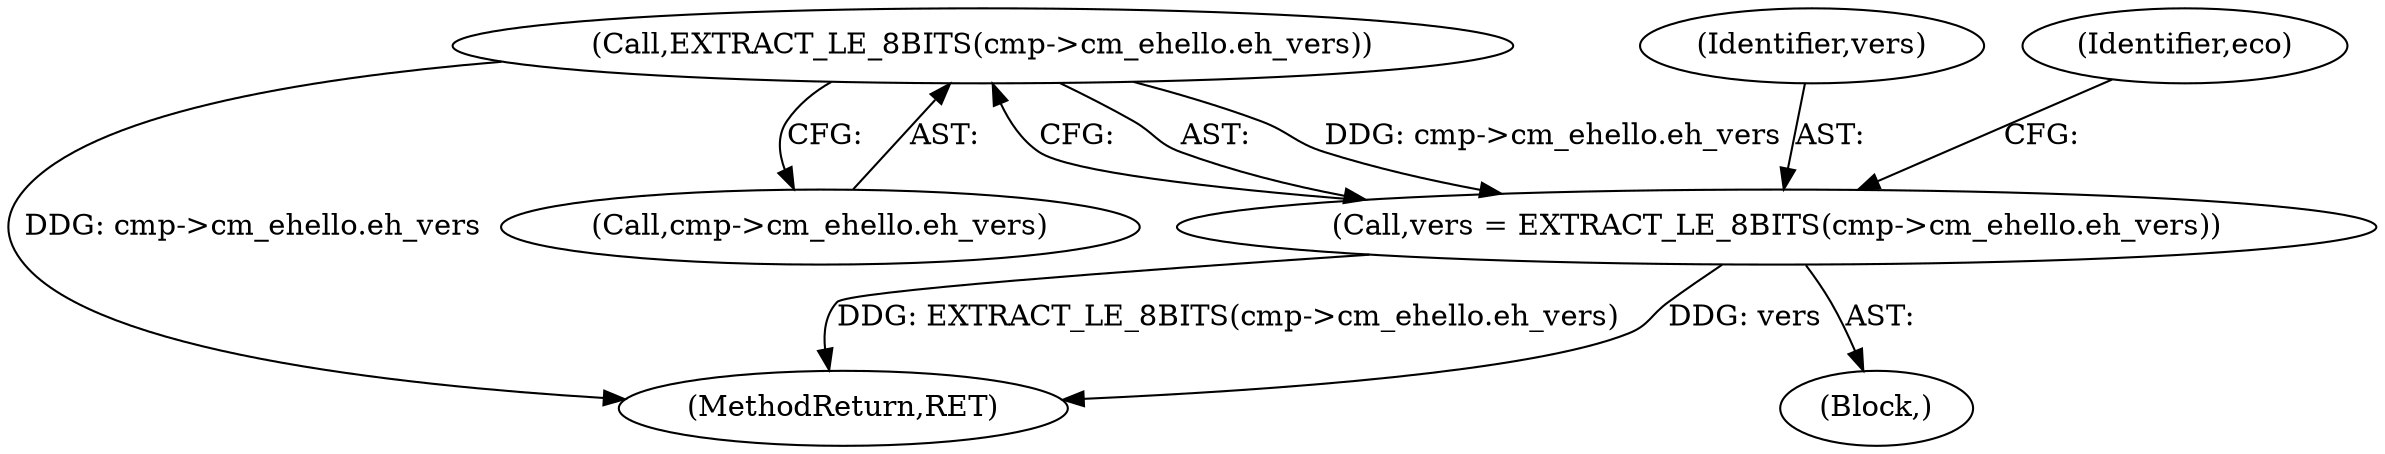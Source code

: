 digraph "0_tcpdump_c6e0531b5def26ecf912e8de6ade86cbdaed3751_0@pointer" {
"1000570" [label="(Call,EXTRACT_LE_8BITS(cmp->cm_ehello.eh_vers))"];
"1000568" [label="(Call,vers = EXTRACT_LE_8BITS(cmp->cm_ehello.eh_vers))"];
"1000722" [label="(MethodReturn,RET)"];
"1000571" [label="(Call,cmp->cm_ehello.eh_vers)"];
"1000570" [label="(Call,EXTRACT_LE_8BITS(cmp->cm_ehello.eh_vers))"];
"1000569" [label="(Identifier,vers)"];
"1000146" [label="(Block,)"];
"1000577" [label="(Identifier,eco)"];
"1000568" [label="(Call,vers = EXTRACT_LE_8BITS(cmp->cm_ehello.eh_vers))"];
"1000570" -> "1000568"  [label="AST: "];
"1000570" -> "1000571"  [label="CFG: "];
"1000571" -> "1000570"  [label="AST: "];
"1000568" -> "1000570"  [label="CFG: "];
"1000570" -> "1000722"  [label="DDG: cmp->cm_ehello.eh_vers"];
"1000570" -> "1000568"  [label="DDG: cmp->cm_ehello.eh_vers"];
"1000568" -> "1000146"  [label="AST: "];
"1000569" -> "1000568"  [label="AST: "];
"1000577" -> "1000568"  [label="CFG: "];
"1000568" -> "1000722"  [label="DDG: vers"];
"1000568" -> "1000722"  [label="DDG: EXTRACT_LE_8BITS(cmp->cm_ehello.eh_vers)"];
}
